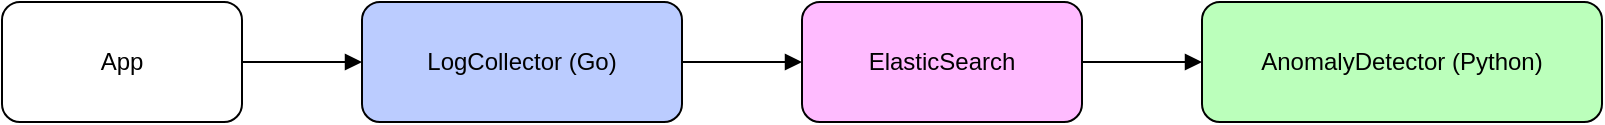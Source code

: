 <mxfile>
    <diagram id="architecture" name="Architecture">
        <mxGraphModel dx="1174" dy="834" grid="1" gridSize="10" guides="1" tooltips="1" connect="1" arrows="1" fold="1" page="1" pageScale="1" pageWidth="1169" pageHeight="827" math="0" shadow="0">
            <root>
                <mxCell id="0"/>
                <mxCell id="1" parent="0"/>
                <mxCell id="2" value="App" style="rounded=1;whiteSpace=wrap;html=1;fillColor=#FFFFFF;strokeColor=#000000;" vertex="1" parent="1">
                    <mxGeometry x="80" y="180" width="120" height="60" as="geometry"/>
                </mxCell>
                <mxCell id="3" value="LogCollector (Go)" style="rounded=1;whiteSpace=wrap;html=1;fillColor=#BBCCFF;strokeColor=#000000;" vertex="1" parent="1">
                    <mxGeometry x="260" y="180" width="160" height="60" as="geometry"/>
                </mxCell>
                <mxCell id="4" value="ElasticSearch" style="rounded=1;whiteSpace=wrap;html=1;fillColor=#FFBBFF;strokeColor=#000000;" vertex="1" parent="1">
                    <mxGeometry x="480" y="180" width="140" height="60" as="geometry"/>
                </mxCell>
                <mxCell id="5" value="AnomalyDetector (Python)" style="rounded=1;whiteSpace=wrap;html=1;fillColor=#BBFFBB;strokeColor=#000000;" vertex="1" parent="1">
                    <mxGeometry x="680" y="180" width="200" height="60" as="geometry"/>
                </mxCell>
                <mxCell id="6" style="edgeStyle=orthogonalEdgeStyle;rounded=0;orthogonalLoop=1;jettySize=auto;html=1;endArrow=block;endFill=1;strokeColor=#000000;" edge="1" parent="1" source="2" target="3">
                    <mxGeometry relative="1" as="geometry"/>
                </mxCell>
                <mxCell id="7" style="edgeStyle=orthogonalEdgeStyle;rounded=0;orthogonalLoop=1;jettySize=auto;html=1;endArrow=block;endFill=1;strokeColor=#000000;" edge="1" parent="1" source="3" target="4">
                    <mxGeometry relative="1" as="geometry"/>
                </mxCell>
                <mxCell id="8" style="edgeStyle=orthogonalEdgeStyle;rounded=0;orthogonalLoop=1;jettySize=auto;html=1;endArrow=block;endFill=1;strokeColor=#000000;" edge="1" parent="1" source="4" target="5">
                    <mxGeometry relative="1" as="geometry"/>
                </mxCell>
            </root>
        </mxGraphModel>
    </diagram>
</mxfile>